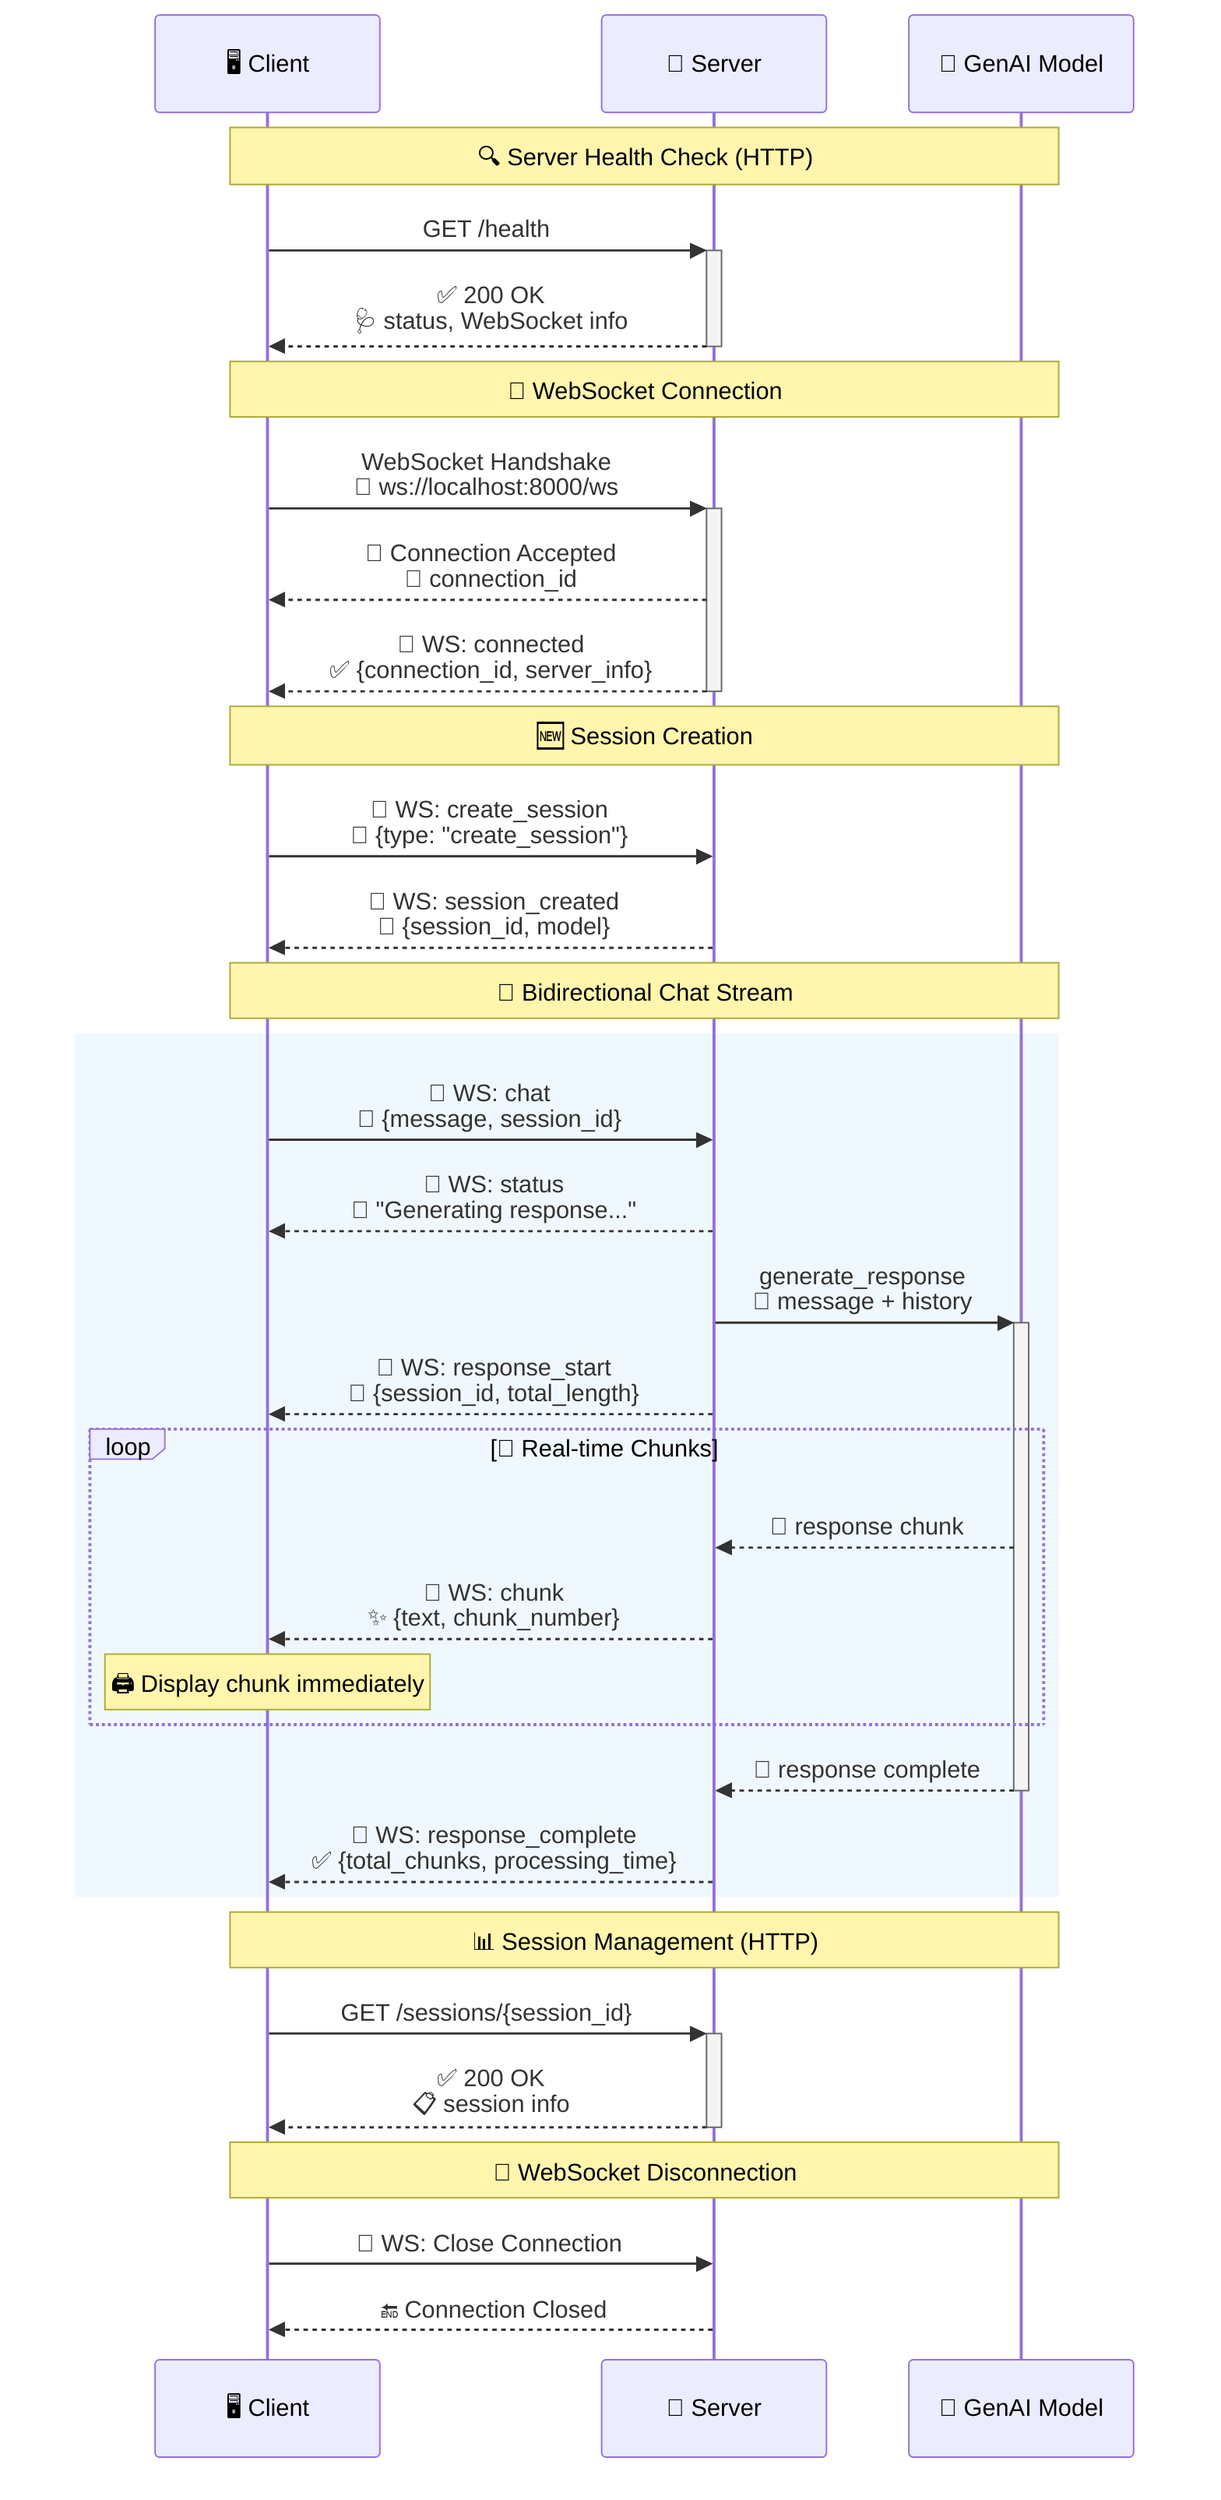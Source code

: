 sequenceDiagram
    participant C as 🖥️ Client
    participant S as 🔌 Server
    participant AI as 🤖 GenAI Model

    Note over C, AI: 🔍 Server Health Check (HTTP)
    C->>+S: GET /health
    S-->>-C: ✅ 200 OK<br/>🩺 status, WebSocket info
    
    Note over C, AI: 🔌 WebSocket Connection
    C->>+S: WebSocket Handshake<br/>📡 ws://localhost:8000/ws
    S-->>C: 🤝 Connection Accepted<br/>🔑 connection_id
    S-->>-C: 📩 WS: connected<br/>✅ {connection_id, server_info}
    
    Note over C, AI: 🆕 Session Creation
    C->>S: 📩 WS: create_session<br/>🔧 {type: "create_session"}
    S-->>C: 📩 WS: session_created<br/>🔑 {session_id, model}
    
    Note over C, AI: 🔌 Bidirectional Chat Stream
    rect rgb(240, 248, 255)
        C->>S: 📩 WS: chat<br/>📝 {message, session_id}
        
        S-->>C: 📩 WS: status<br/>💭 "Generating response..."
        
        S->>+AI: generate_response<br/>🧠 message + history
        
        S-->>C: 📩 WS: response_start<br/>🚀 {session_id, total_length}
        
        loop 🔌 Real-time Chunks
            AI-->>S: 📝 response chunk
            S-->>C: 📩 WS: chunk<br/>✨ {text, chunk_number}
            Note over C: 🖨️ Display chunk immediately
        end
        
        AI-->>-S: 🏁 response complete
        S-->>C: 📩 WS: response_complete<br/>✅ {total_chunks, processing_time}
    end
    
    Note over C, AI: 📊 Session Management (HTTP)
    C->>+S: GET /sessions/{session_id}
    S-->>-C: ✅ 200 OK<br/>📋 session info
    
    Note over C, AI: 🔌 WebSocket Disconnection
    C->>S: 📩 WS: Close Connection
    S-->>C: 🔚 Connection Closed